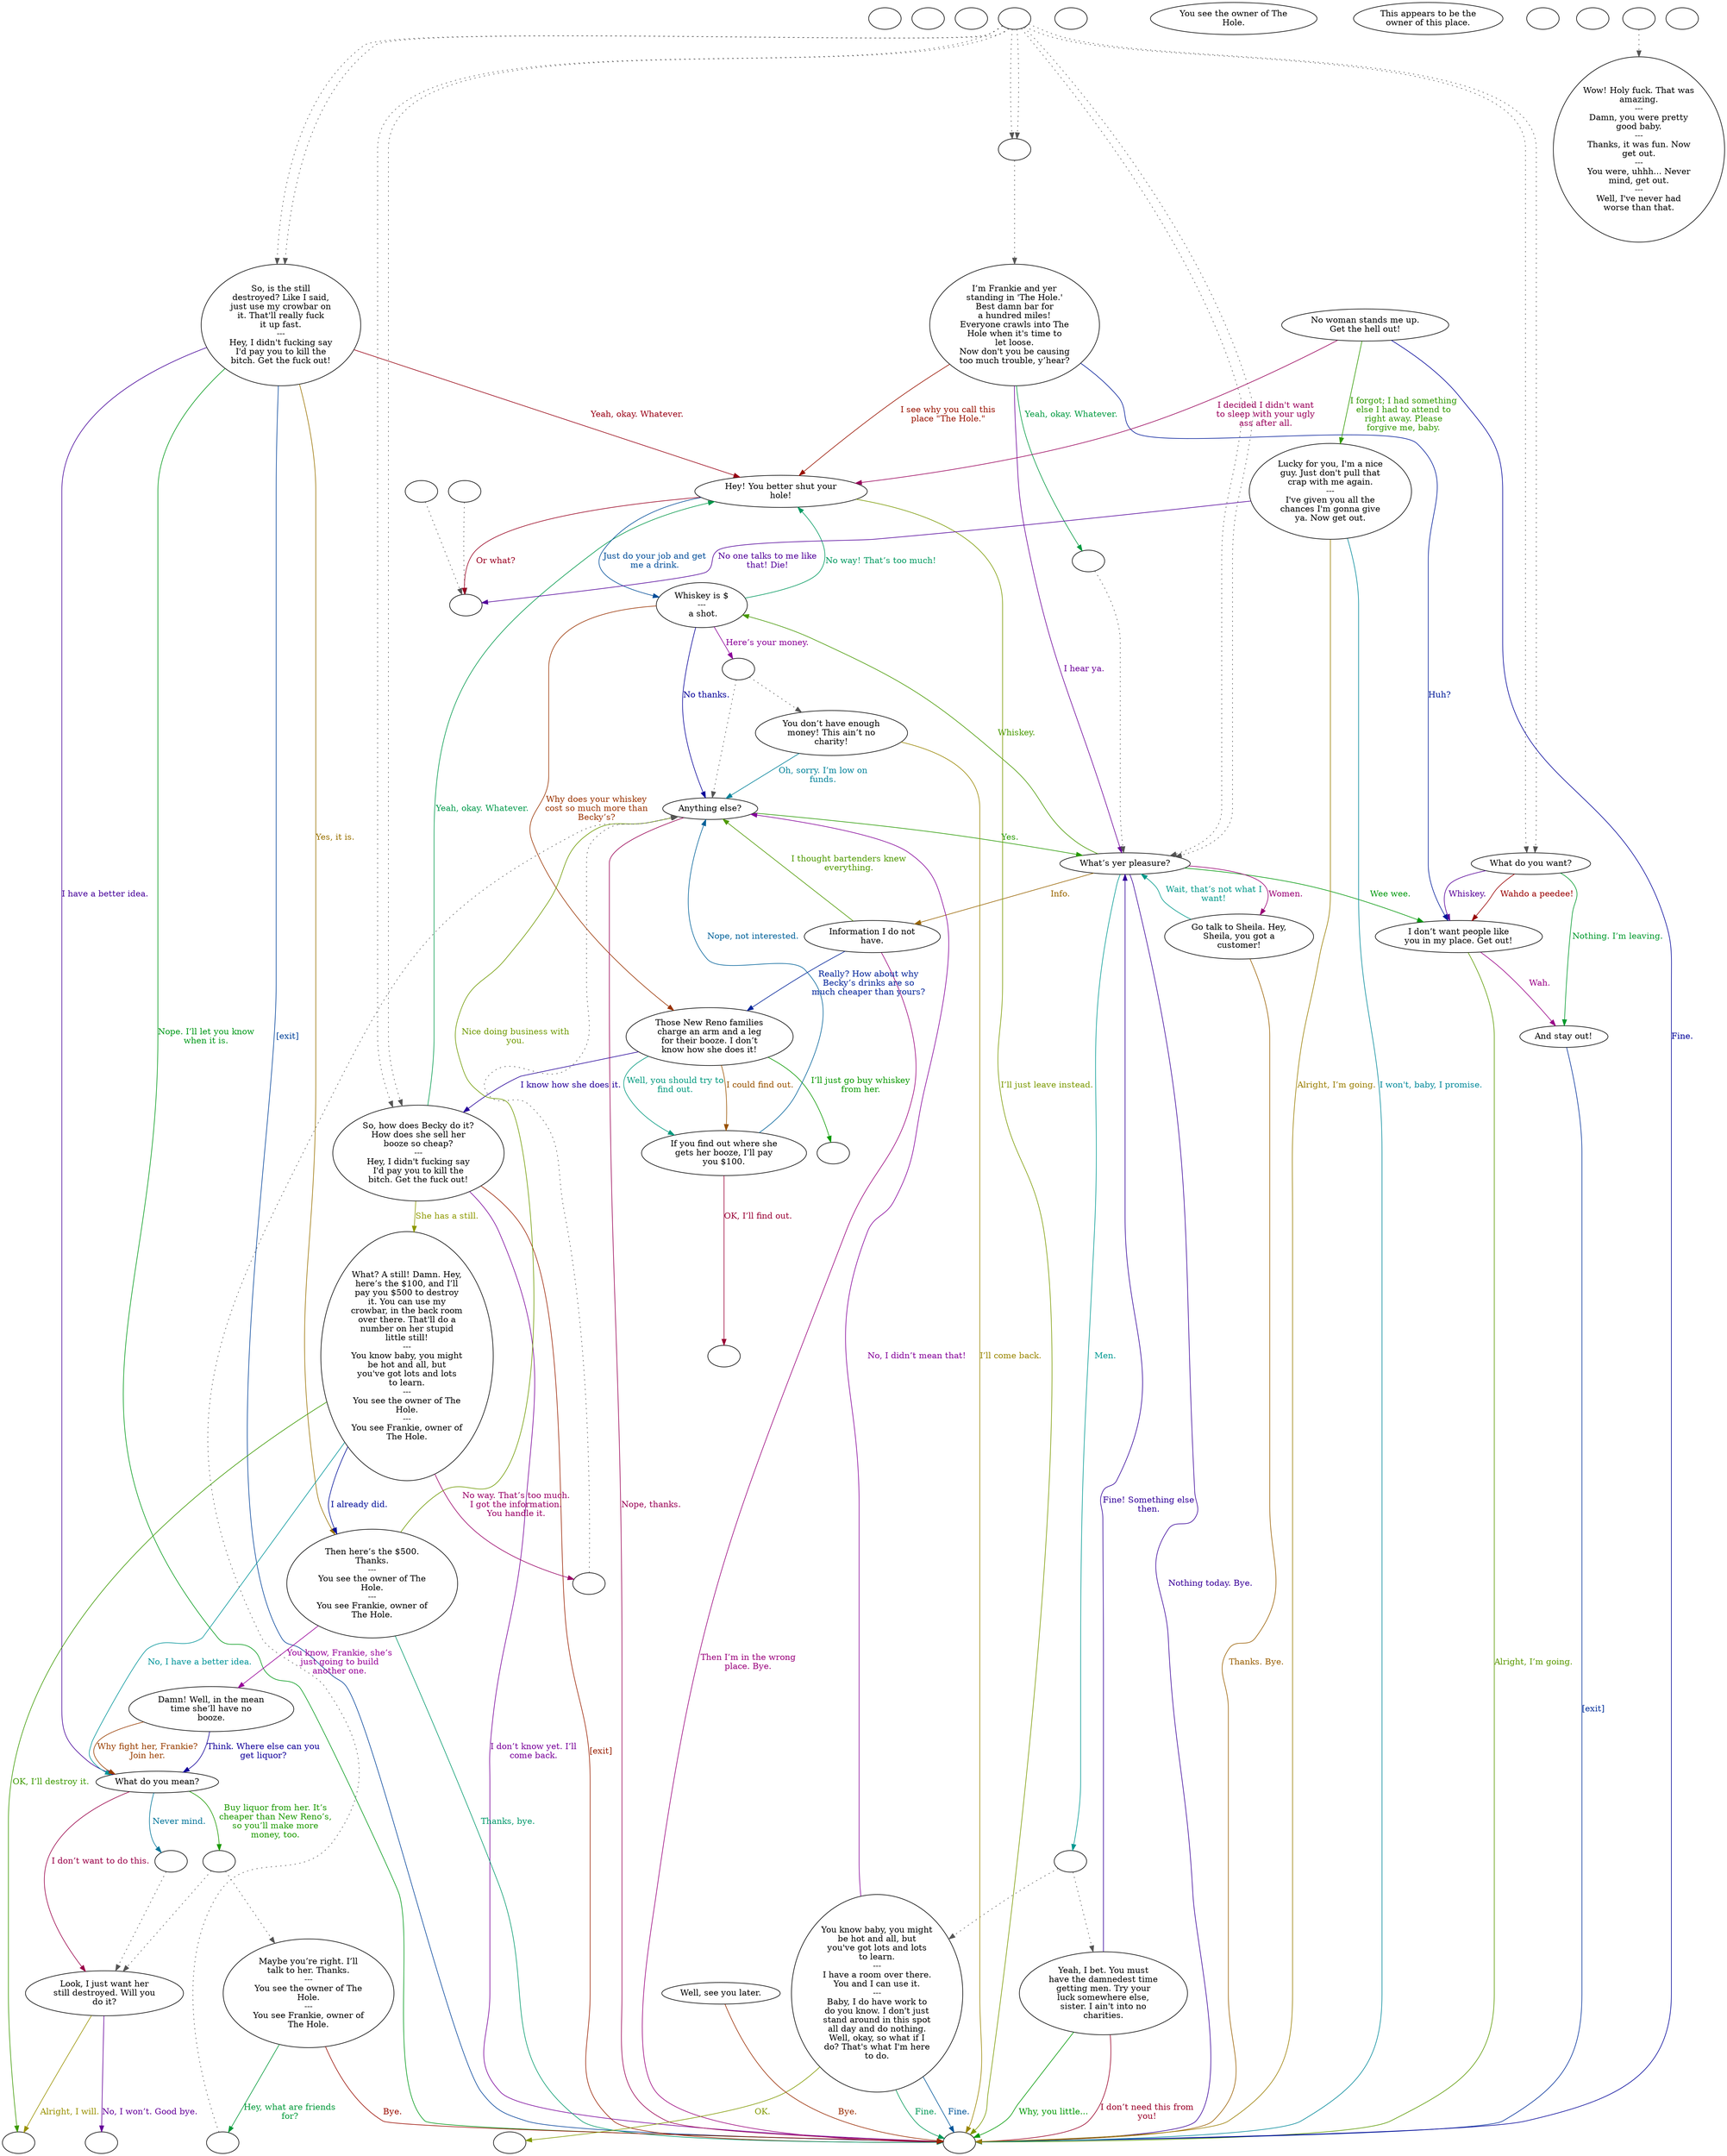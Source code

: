 digraph dcFranki {
  "checkPartyMembersNearDoor" [style=filled       fillcolor="#FFFFFF"       color="#000000"]
  "checkPartyMembersNearDoor" [label=""]
  "start" [style=filled       fillcolor="#FFFFFF"       color="#000000"]
  "start" [label=""]
  "critter_p_proc" [style=filled       fillcolor="#FFFFFF"       color="#000000"]
  "critter_p_proc" [label=""]
  "pickup_p_proc" [style=filled       fillcolor="#FFFFFF"       color="#000000"]
  "pickup_p_proc" -> "Node998" [style=dotted color="#555555"]
  "pickup_p_proc" [label=""]
  "talk_p_proc" [style=filled       fillcolor="#FFFFFF"       color="#000000"]
  "talk_p_proc" -> "Node007" [style=dotted color="#555555"]
  "talk_p_proc" -> "Node007" [style=dotted color="#555555"]
  "talk_p_proc" -> "Node014" [style=dotted color="#555555"]
  "talk_p_proc" -> "Node014" [style=dotted color="#555555"]
  "talk_p_proc" -> "Node012" [style=dotted color="#555555"]
  "talk_p_proc" -> "Node012" [style=dotted color="#555555"]
  "talk_p_proc" -> "Node002" [style=dotted color="#555555"]
  "talk_p_proc" -> "Node002" [style=dotted color="#555555"]
  "talk_p_proc" -> "Node000" [style=dotted color="#555555"]
  "talk_p_proc" -> "Node000" [style=dotted color="#555555"]
  "talk_p_proc" [label=""]
  "destroy_p_proc" [style=filled       fillcolor="#FFFFFF"       color="#000000"]
  "destroy_p_proc" [label=""]
  "look_at_p_proc" [style=filled       fillcolor="#FFFFFF"       color="#000000"]
  "look_at_p_proc" [label="You see the owner of The\nHole."]
  "description_p_proc" [style=filled       fillcolor="#FFFFFF"       color="#000000"]
  "description_p_proc" [label="This appears to be the\nowner of this place."]
  "use_skill_on_p_proc" [style=filled       fillcolor="#FFFFFF"       color="#000000"]
  "use_skill_on_p_proc" [label=""]
  "damage_p_proc" [style=filled       fillcolor="#FFFFFF"       color="#000000"]
  "damage_p_proc" -> "Node998" [style=dotted color="#555555"]
  "damage_p_proc" [label=""]
  "map_enter_p_proc" [style=filled       fillcolor="#FFFFFF"       color="#000000"]
  "map_enter_p_proc" [label=""]
  "timed_event_p_proc" [style=filled       fillcolor="#FFFFFF"       color="#000000"]
  "timed_event_p_proc" -> "Node024" [style=dotted color="#555555"]
  "timed_event_p_proc" [label=""]
  "push_p_proc" [style=filled       fillcolor="#FFFFFF"       color="#000000"]
  "push_p_proc" [label=""]
  "Node000" [style=filled       fillcolor="#FFFFFF"       color="#000000"]
  "Node000" -> "Node001" [style=dotted color="#555555"]
  "Node000" [label=""]
  "Node001" [style=filled       fillcolor="#FFFFFF"       color="#000000"]
  "Node001" [label="I’m Frankie and yer\nstanding in 'The Hole.'\nBest damn bar for\na hundred miles!\nEveryone crawls into The\nHole when it's time to\nlet loose.\nNow don't you be causing\ntoo much trouble, y’hear?"]
  "Node001" -> "Node002" [label="I hear ya." color="#6C0099" fontcolor="#6C0099"]
  "Node001" -> "Node985" [label="Yeah, okay. Whatever." color="#00993F" fontcolor="#00993F"]
  "Node001" -> "Node003" [label="I see why you call this\nplace \"The Hole.\"" color="#991200" fontcolor="#991200"]
  "Node001" -> "Node009" [label="Huh?" color="#001A99" fontcolor="#001A99"]
  "Node002" [style=filled       fillcolor="#FFFFFF"       color="#000000"]
  "Node002" [label="What’s yer pleasure?"]
  "Node002" -> "Node004" [label="Whiskey." color="#479900" fontcolor="#479900"]
  "Node002" -> "Node021" [label="Women." color="#990074" fontcolor="#990074"]
  "Node002" -> "Node986" [label="Men." color="#009992" fontcolor="#009992"]
  "Node002" -> "Node020" [label="Info." color="#996500" fontcolor="#996500"]
  "Node002" -> "Node999" [label="Nothing today. Bye." color="#390099" fontcolor="#390099"]
  "Node002" -> "Node009" [label="Wee wee." color="#00990C" fontcolor="#00990C"]
  "Node003" [style=filled       fillcolor="#FFFFFF"       color="#000000"]
  "Node003" [label="Hey! You better shut your\nhole!"]
  "Node003" -> "Node998" [label="Or what?" color="#990021" fontcolor="#990021"]
  "Node003" -> "Node004" [label="Just do your job and get\nme a drink." color="#004D99" fontcolor="#004D99"]
  "Node003" -> "Node999" [label="I’ll just leave instead." color="#7A9900" fontcolor="#7A9900"]
  "Node004" [style=filled       fillcolor="#FFFFFF"       color="#000000"]
  "Node004" [label="Whiskey is $\n---\n a shot."]
  "Node004" -> "Node996" [label="Here’s your money." color="#8B0099" fontcolor="#8B0099"]
  "Node004" -> "Node003" [label="No way! That’s too much!" color="#00995F" fontcolor="#00995F"]
  "Node004" -> "Node010" [label="Why does your whiskey\ncost so much more than\nBecky’s?" color="#993200" fontcolor="#993200"]
  "Node004" -> "Node005" [label="No thanks." color="#050099" fontcolor="#050099"]
  "Node005" [style=filled       fillcolor="#FFFFFF"       color="#000000"]
  "Node005" [label="Anything else?"]
  "Node005" -> "Node002" [label="Yes." color="#279900" fontcolor="#279900"]
  "Node005" -> "Node999" [label="Nope, thanks." color="#990054" fontcolor="#990054"]
  "Node006" [style=filled       fillcolor="#FFFFFF"       color="#000000"]
  "Node006" [label="You don’t have enough\nmoney! This ain’t no\ncharity!"]
  "Node006" -> "Node005" [label="Oh, sorry. I’m low on\nfunds." color="#008199" fontcolor="#008199"]
  "Node006" -> "Node999" [label="I’ll come back." color="#998500" fontcolor="#998500"]
  "Node007" [style=filled       fillcolor="#FFFFFF"       color="#000000"]
  "Node007" [label="What do you want?"]
  "Node007" -> "Node009" [label="Whiskey." color="#580099" fontcolor="#580099"]
  "Node007" -> "Node008" [label="Nothing. I’m leaving." color="#00992C" fontcolor="#00992C"]
  "Node007" -> "Node009" [label="Wahdo a peedee!" color="#990001" fontcolor="#990001"]
  "Node008" [style=filled       fillcolor="#FFFFFF"       color="#000000"]
  "Node008" [label="And stay out!"]
  "Node008" -> "Node999" [label="[exit]" color="#002E99" fontcolor="#002E99"]
  "Node009" [style=filled       fillcolor="#FFFFFF"       color="#000000"]
  "Node009" [label="I don’t want people like\nyou in my place. Get out!"]
  "Node009" -> "Node999" [label="Alright, I’m going." color="#5A9900" fontcolor="#5A9900"]
  "Node009" -> "Node008" [label="Wah." color="#990087" fontcolor="#990087"]
  "Node010" [style=filled       fillcolor="#FFFFFF"       color="#000000"]
  "Node010" [label="Those New Reno families\ncharge an arm and a leg\nfor their booze. I don’t\nknow how she does it!"]
  "Node010" -> "Node011" [label="Well, you should try to\nfind out." color="#00997E" fontcolor="#00997E"]
  "Node010" -> "Node011" [label="I could find out." color="#995200" fontcolor="#995200"]
  "Node010" -> "Node012" [label="I know how she does it." color="#250099" fontcolor="#250099"]
  "Node010" -> "Node995" [label="I’ll just go buy whiskey\nfrom her." color="#089900" fontcolor="#089900"]
  "Node011" [style=filled       fillcolor="#FFFFFF"       color="#000000"]
  "Node011" [label="If you find out where she\ngets her booze, I’ll pay\nyou $100."]
  "Node011" -> "Node994" [label="OK, I’ll find out." color="#990034" fontcolor="#990034"]
  "Node011" -> "Node005" [label="Nope, not interested." color="#006199" fontcolor="#006199"]
  "Node012" [style=filled       fillcolor="#FFFFFF"       color="#000000"]
  "Node012" [label="So, how does Becky do it?\nHow does she sell her\nbooze so cheap?\n---\nHey, I didn't fucking say\nI'd pay you to kill the\nbitch. Get the fuck out!"]
  "Node012" -> "Node013" [label="She has a still." color="#8E9900" fontcolor="#8E9900"]
  "Node012" -> "Node999" [label="I don’t know yet. I’ll\ncome back." color="#780099" fontcolor="#780099"]
  "Node012" -> "Node003" [label="Yeah, okay. Whatever." color="#00994B" fontcolor="#00994B"]
  "Node012" -> "Node999" [label="[exit]" color="#991F00" fontcolor="#991F00"]
  "Node013" [style=filled       fillcolor="#FFFFFF"       color="#000000"]
  "Node013" [label="What? A still! Damn. Hey,\nhere’s the $100, and I’ll\npay you $500 to destroy\nit. You can use my\ncrowbar, in the back room\nover there. That'll do a\nnumber on her stupid\nlittle still!\n---\nYou know baby, you might\nbe hot and all, but\nyou've got lots and lots\nto learn.\n---\nYou see the owner of The\nHole.\n---\nYou see Frankie, owner of\nThe Hole."]
  "Node013" -> "Node015" [label="I already did." color="#000E99" fontcolor="#000E99"]
  "Node013" -> "Node993" [label="OK, I’ll destroy it." color="#3B9900" fontcolor="#3B9900"]
  "Node013" -> "Node992" [label="No way. That’s too much.\nI got the information.\nYou handle it." color="#990067" fontcolor="#990067"]
  "Node013" -> "Node017" [label="No, I have a better idea." color="#009499" fontcolor="#009499"]
  "Node014" [style=filled       fillcolor="#FFFFFF"       color="#000000"]
  "Node014" [label="So, is the still\ndestroyed? Like I said,\njust use my crowbar on\nit. That'll really fuck\nit up fast.\n---\nHey, I didn't fucking say\nI'd pay you to kill the\nbitch. Get the fuck out!"]
  "Node014" -> "Node015" [label="Yes, it is." color="#997100" fontcolor="#997100"]
  "Node014" -> "Node017" [label="I have a better idea." color="#450099" fontcolor="#450099"]
  "Node014" -> "Node999" [label="Nope. I’ll let you know\nwhen it is." color="#009918" fontcolor="#009918"]
  "Node014" -> "Node003" [label="Yeah, okay. Whatever." color="#990015" fontcolor="#990015"]
  "Node014" -> "Node999" [label="[exit]" color="#004199" fontcolor="#004199"]
  "Node015" [style=filled       fillcolor="#FFFFFF"       color="#000000"]
  "Node015" [label="Then here’s the $500.\nThanks.\n---\nYou see the owner of The\nHole.\n---\nYou see Frankie, owner of\nThe Hole."]
  "Node015" -> "Node005" [label="Nice doing business with\nyou." color="#6E9900" fontcolor="#6E9900"]
  "Node015" -> "Node016" [label="You know, Frankie, she’s\njust going to build\nanother one." color="#970099" fontcolor="#970099"]
  "Node015" -> "Node999" [label="Thanks, bye." color="#00996B" fontcolor="#00996B"]
  "Node016" [style=filled       fillcolor="#FFFFFF"       color="#000000"]
  "Node016" [label="Damn! Well, in the mean\ntime she’ll have no\nbooze."]
  "Node016" -> "Node017" [label="Why fight her, Frankie?\nJoin her." color="#993E00" fontcolor="#993E00"]
  "Node016" -> "Node017" [label="Think. Where else can you\nget liquor?" color="#110099" fontcolor="#110099"]
  "Node017" [style=filled       fillcolor="#FFFFFF"       color="#000000"]
  "Node017" [label="What do you mean?"]
  "Node017" -> "Node991" [label="Buy liquor from her. It’s\ncheaper than New Reno’s,\nso you’ll make more\nmoney, too." color="#1B9900" fontcolor="#1B9900"]
  "Node017" -> "Node018" [label="I don’t want to do this." color="#990048" fontcolor="#990048"]
  "Node017" -> "Node990" [label="Never mind." color="#007499" fontcolor="#007499"]
  "Node018" [style=filled       fillcolor="#FFFFFF"       color="#000000"]
  "Node018" [label="Look, I just want her\nstill destroyed. Will you\ndo it?"]
  "Node018" -> "Node993" [label="Alright, I will." color="#999100" fontcolor="#999100"]
  "Node018" -> "Node988" [label="No, I won’t. Good bye." color="#640099" fontcolor="#640099"]
  "Node019" [style=filled       fillcolor="#FFFFFF"       color="#000000"]
  "Node019" [label="Maybe you’re right. I’ll\ntalk to her. Thanks.\n---\nYou see the owner of The\nHole.\n---\nYou see Frankie, owner of\nThe Hole."]
  "Node019" -> "Node987" [label="Hey, what are friends\nfor?" color="#009938" fontcolor="#009938"]
  "Node019" -> "Node999" [label="Bye." color="#990B00" fontcolor="#990B00"]
  "Node020" [style=filled       fillcolor="#FFFFFF"       color="#000000"]
  "Node020" [label="Information I do not\nhave."]
  "Node020" -> "Node010" [label="Really? How about why\nBecky’s drinks are so\nmuch cheaper than yours?" color="#002299" fontcolor="#002299"]
  "Node020" -> "Node005" [label="I thought bartenders knew\neverything." color="#4E9900" fontcolor="#4E9900"]
  "Node020" -> "Node999" [label="Then I’m in the wrong\nplace. Bye." color="#99007B" fontcolor="#99007B"]
  "Node021" [style=filled       fillcolor="#FFFFFF"       color="#000000"]
  "Node021" [label="Go talk to Sheila. Hey,\nSheila, you got a\ncustomer!"]
  "Node021" -> "Node002" [label="Wait, that’s not what I\nwant!" color="#00998A" fontcolor="#00998A"]
  "Node021" -> "Node999" [label="Thanks. Bye." color="#995E00" fontcolor="#995E00"]
  "Node022" [style=filled       fillcolor="#FFFFFF"       color="#000000"]
  "Node022" [label="Yeah, I bet. You must\nhave the damnedest time\ngetting men. Try your\nluck somewhere else,\nsister. I ain't into no\ncharities."]
  "Node022" -> "Node002" [label="Fine! Something else\nthen." color="#310099" fontcolor="#310099"]
  "Node022" -> "Node999" [label="Why, you little..." color="#009904" fontcolor="#009904"]
  "Node022" -> "Node999" [label="I don’t need this from\nyou!" color="#990028" fontcolor="#990028"]
  "Node023" [style=filled       fillcolor="#FFFFFF"       color="#000000"]
  "Node023" [label="You know baby, you might\nbe hot and all, but\nyou've got lots and lots\nto learn.\n---\nI have a room over there.\nYou and I can use it.\n---\nBaby, I do have work to\ndo you know. I don't just\nstand around in this spot\nall day and do nothing.\nWell, okay, so what if I\ndo? That's what I'm here\nto do."]
  "Node023" -> "Node999" [label="Fine." color="#005599" fontcolor="#005599"]
  "Node023" -> "Node984" [label="OK." color="#819900" fontcolor="#819900"]
  "Node023" -> "Node005" [label="No, I didn’t mean that!" color="#840099" fontcolor="#840099"]
  "Node023" -> "Node999" [label="Fine." color="#009957" fontcolor="#009957"]
  "Node024" [style=filled       fillcolor="#FFFFFF"       color="#000000"]
  "Node024" [label="Wow! Holy fuck. That was\namazing.\n---\nDamn, you were pretty\ngood baby.\n---\nThanks, it was fun. Now\nget out.\n---\nYou were, uhhh... Never\nmind, get out.\n---\nWell, I've never had\nworse than that."]
  "Node025" [style=filled       fillcolor="#FFFFFF"       color="#000000"]
  "Node025" [label="Well, see you later."]
  "Node025" -> "Node999" [label="Bye." color="#992B00" fontcolor="#992B00"]
  "Node026" [style=filled       fillcolor="#FFFFFF"       color="#000000"]
  "Node026" [label="No woman stands me up.\nGet the hell out!"]
  "Node026" -> "Node999" [label="Fine." color="#000299" fontcolor="#000299"]
  "Node026" -> "Node027" [label="I forgot; I had something\nelse I had to attend to\nright away. Please\nforgive me, baby." color="#2F9900" fontcolor="#2F9900"]
  "Node026" -> "Node003" [label="I decided I didn't want\nto sleep with your ugly\nass after all." color="#99005B" fontcolor="#99005B"]
  "Node027" [style=filled       fillcolor="#FFFFFF"       color="#000000"]
  "Node027" [label="Lucky for you, I'm a nice\nguy. Just don't pull that\ncrap with me again.\n---\nI've given you all the\nchances I'm gonna give\nya. Now get out."]
  "Node027" -> "Node999" [label="I won't, baby, I promise." color="#008899" fontcolor="#008899"]
  "Node027" -> "Node999" [label="Alright, I’m going." color="#997D00" fontcolor="#997D00"]
  "Node027" -> "Node998" [label="No one talks to me like\nthat! Die!" color="#510099" fontcolor="#510099"]
  "Node998" [style=filled       fillcolor="#FFFFFF"       color="#000000"]
  "Node998" [label=""]
  "Node996" [style=filled       fillcolor="#FFFFFF"       color="#000000"]
  "Node996" -> "Node005" [style=dotted color="#555555"]
  "Node996" -> "Node006" [style=dotted color="#555555"]
  "Node996" [label=""]
  "Node995" [style=filled       fillcolor="#FFFFFF"       color="#000000"]
  "Node995" [label=""]
  "Node994" [style=filled       fillcolor="#FFFFFF"       color="#000000"]
  "Node994" [label=""]
  "Node993" [style=filled       fillcolor="#FFFFFF"       color="#000000"]
  "Node993" [label=""]
  "Node992" [style=filled       fillcolor="#FFFFFF"       color="#000000"]
  "Node992" -> "Node005" [style=dotted color="#555555"]
  "Node992" [label=""]
  "Node991" [style=filled       fillcolor="#FFFFFF"       color="#000000"]
  "Node991" -> "Node019" [style=dotted color="#555555"]
  "Node991" -> "Node018" [style=dotted color="#555555"]
  "Node991" [label=""]
  "Node990" [style=filled       fillcolor="#FFFFFF"       color="#000000"]
  "Node990" -> "Node018" [style=dotted color="#555555"]
  "Node990" [label=""]
  "Node988" [style=filled       fillcolor="#FFFFFF"       color="#000000"]
  "Node988" [label=""]
  "Node987" [style=filled       fillcolor="#FFFFFF"       color="#000000"]
  "Node987" -> "Node005" [style=dotted color="#555555"]
  "Node987" [label=""]
  "Node986" [style=filled       fillcolor="#FFFFFF"       color="#000000"]
  "Node986" -> "Node023" [style=dotted color="#555555"]
  "Node986" -> "Node022" [style=dotted color="#555555"]
  "Node986" [label=""]
  "Node985" [style=filled       fillcolor="#FFFFFF"       color="#000000"]
  "Node985" -> "Node002" [style=dotted color="#555555"]
  "Node985" [label=""]
  "Node984" [style=filled       fillcolor="#FFFFFF"       color="#000000"]
  "Node984" [label=""]
  "Node999" [style=filled       fillcolor="#FFFFFF"       color="#000000"]
  "Node999" [label=""]
}
